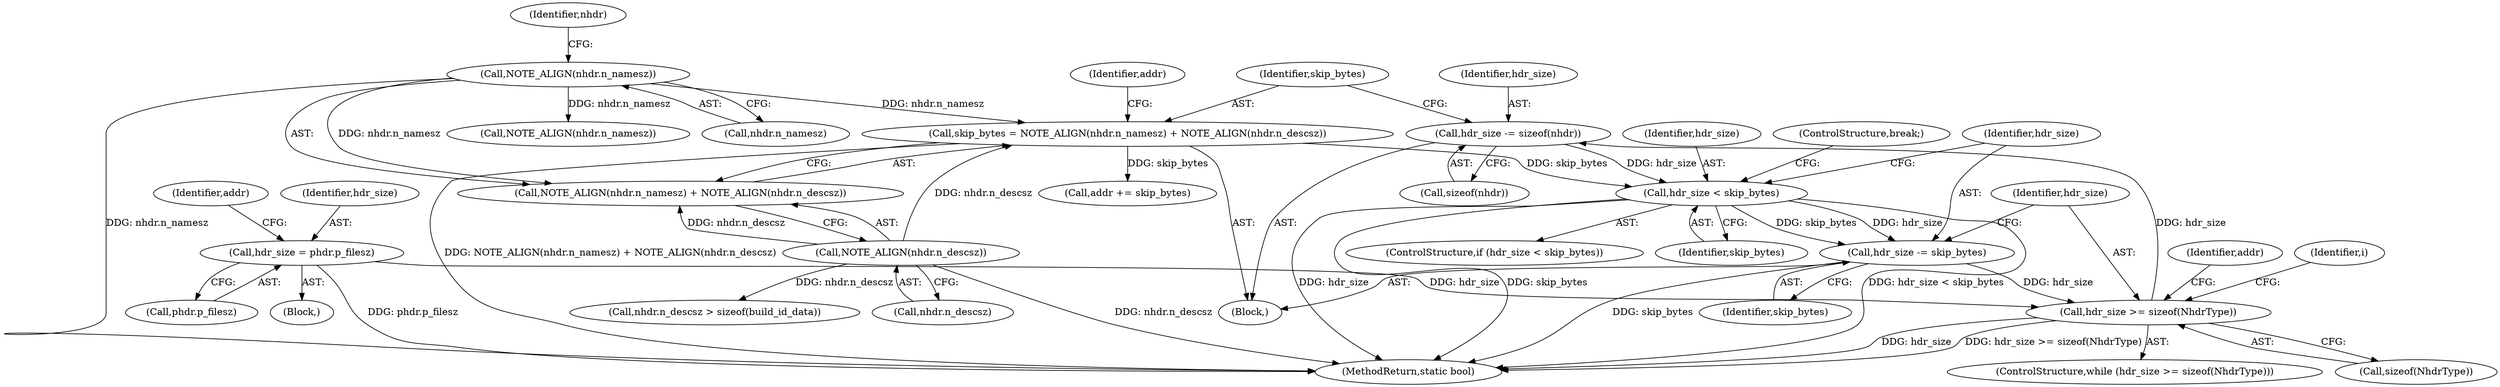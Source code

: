 digraph "0_Android_d917514bd6b270df431ea4e781a865764d406120@API" {
"1000294" [label="(Call,hdr_size -= sizeof(nhdr))"];
"1000200" [label="(Call,hdr_size >= sizeof(NhdrType))"];
"1000186" [label="(Call,hdr_size = phdr.p_filesz)"];
"1000319" [label="(Call,hdr_size -= skip_bytes)"];
"1000314" [label="(Call,hdr_size < skip_bytes)"];
"1000294" [label="(Call,hdr_size -= sizeof(nhdr))"];
"1000299" [label="(Call,skip_bytes = NOTE_ALIGN(nhdr.n_namesz) + NOTE_ALIGN(nhdr.n_descsz))"];
"1000302" [label="(Call,NOTE_ALIGN(nhdr.n_namesz))"];
"1000306" [label="(Call,NOTE_ALIGN(nhdr.n_descsz))"];
"1000299" [label="(Call,skip_bytes = NOTE_ALIGN(nhdr.n_namesz) + NOTE_ALIGN(nhdr.n_descsz))"];
"1000302" [label="(Call,NOTE_ALIGN(nhdr.n_namesz))"];
"1000240" [label="(Call,nhdr.n_descsz > sizeof(build_id_data))"];
"1000234" [label="(Call,NOTE_ALIGN(nhdr.n_namesz))"];
"1000315" [label="(Identifier,hdr_size)"];
"1000293" [label="(Block,)"];
"1000306" [label="(Call,NOTE_ALIGN(nhdr.n_descsz))"];
"1000199" [label="(ControlStructure,while (hdr_size >= sizeof(NhdrType)))"];
"1000303" [label="(Call,nhdr.n_namesz)"];
"1000186" [label="(Call,hdr_size = phdr.p_filesz)"];
"1000209" [label="(Identifier,addr)"];
"1000310" [label="(Call,addr += skip_bytes)"];
"1000307" [label="(Call,nhdr.n_descsz)"];
"1000295" [label="(Identifier,hdr_size)"];
"1000324" [label="(MethodReturn,static bool)"];
"1000188" [label="(Call,phdr.p_filesz)"];
"1000319" [label="(Call,hdr_size -= skip_bytes)"];
"1000200" [label="(Call,hdr_size >= sizeof(NhdrType))"];
"1000193" [label="(Identifier,addr)"];
"1000316" [label="(Identifier,skip_bytes)"];
"1000308" [label="(Identifier,nhdr)"];
"1000150" [label="(Identifier,i)"];
"1000184" [label="(Block,)"];
"1000321" [label="(Identifier,skip_bytes)"];
"1000296" [label="(Call,sizeof(nhdr))"];
"1000202" [label="(Call,sizeof(NhdrType))"];
"1000201" [label="(Identifier,hdr_size)"];
"1000301" [label="(Call,NOTE_ALIGN(nhdr.n_namesz) + NOTE_ALIGN(nhdr.n_descsz))"];
"1000318" [label="(ControlStructure,break;)"];
"1000314" [label="(Call,hdr_size < skip_bytes)"];
"1000300" [label="(Identifier,skip_bytes)"];
"1000313" [label="(ControlStructure,if (hdr_size < skip_bytes))"];
"1000320" [label="(Identifier,hdr_size)"];
"1000294" [label="(Call,hdr_size -= sizeof(nhdr))"];
"1000311" [label="(Identifier,addr)"];
"1000187" [label="(Identifier,hdr_size)"];
"1000294" -> "1000293"  [label="AST: "];
"1000294" -> "1000296"  [label="CFG: "];
"1000295" -> "1000294"  [label="AST: "];
"1000296" -> "1000294"  [label="AST: "];
"1000300" -> "1000294"  [label="CFG: "];
"1000200" -> "1000294"  [label="DDG: hdr_size"];
"1000294" -> "1000314"  [label="DDG: hdr_size"];
"1000200" -> "1000199"  [label="AST: "];
"1000200" -> "1000202"  [label="CFG: "];
"1000201" -> "1000200"  [label="AST: "];
"1000202" -> "1000200"  [label="AST: "];
"1000209" -> "1000200"  [label="CFG: "];
"1000150" -> "1000200"  [label="CFG: "];
"1000200" -> "1000324"  [label="DDG: hdr_size"];
"1000200" -> "1000324"  [label="DDG: hdr_size >= sizeof(NhdrType)"];
"1000186" -> "1000200"  [label="DDG: hdr_size"];
"1000319" -> "1000200"  [label="DDG: hdr_size"];
"1000186" -> "1000184"  [label="AST: "];
"1000186" -> "1000188"  [label="CFG: "];
"1000187" -> "1000186"  [label="AST: "];
"1000188" -> "1000186"  [label="AST: "];
"1000193" -> "1000186"  [label="CFG: "];
"1000186" -> "1000324"  [label="DDG: phdr.p_filesz"];
"1000319" -> "1000293"  [label="AST: "];
"1000319" -> "1000321"  [label="CFG: "];
"1000320" -> "1000319"  [label="AST: "];
"1000321" -> "1000319"  [label="AST: "];
"1000201" -> "1000319"  [label="CFG: "];
"1000319" -> "1000324"  [label="DDG: skip_bytes"];
"1000314" -> "1000319"  [label="DDG: skip_bytes"];
"1000314" -> "1000319"  [label="DDG: hdr_size"];
"1000314" -> "1000313"  [label="AST: "];
"1000314" -> "1000316"  [label="CFG: "];
"1000315" -> "1000314"  [label="AST: "];
"1000316" -> "1000314"  [label="AST: "];
"1000318" -> "1000314"  [label="CFG: "];
"1000320" -> "1000314"  [label="CFG: "];
"1000314" -> "1000324"  [label="DDG: hdr_size"];
"1000314" -> "1000324"  [label="DDG: skip_bytes"];
"1000314" -> "1000324"  [label="DDG: hdr_size < skip_bytes"];
"1000299" -> "1000314"  [label="DDG: skip_bytes"];
"1000299" -> "1000293"  [label="AST: "];
"1000299" -> "1000301"  [label="CFG: "];
"1000300" -> "1000299"  [label="AST: "];
"1000301" -> "1000299"  [label="AST: "];
"1000311" -> "1000299"  [label="CFG: "];
"1000299" -> "1000324"  [label="DDG: NOTE_ALIGN(nhdr.n_namesz) + NOTE_ALIGN(nhdr.n_descsz)"];
"1000302" -> "1000299"  [label="DDG: nhdr.n_namesz"];
"1000306" -> "1000299"  [label="DDG: nhdr.n_descsz"];
"1000299" -> "1000310"  [label="DDG: skip_bytes"];
"1000302" -> "1000301"  [label="AST: "];
"1000302" -> "1000303"  [label="CFG: "];
"1000303" -> "1000302"  [label="AST: "];
"1000308" -> "1000302"  [label="CFG: "];
"1000302" -> "1000324"  [label="DDG: nhdr.n_namesz"];
"1000302" -> "1000234"  [label="DDG: nhdr.n_namesz"];
"1000302" -> "1000301"  [label="DDG: nhdr.n_namesz"];
"1000306" -> "1000301"  [label="AST: "];
"1000306" -> "1000307"  [label="CFG: "];
"1000307" -> "1000306"  [label="AST: "];
"1000301" -> "1000306"  [label="CFG: "];
"1000306" -> "1000324"  [label="DDG: nhdr.n_descsz"];
"1000306" -> "1000240"  [label="DDG: nhdr.n_descsz"];
"1000306" -> "1000301"  [label="DDG: nhdr.n_descsz"];
}
